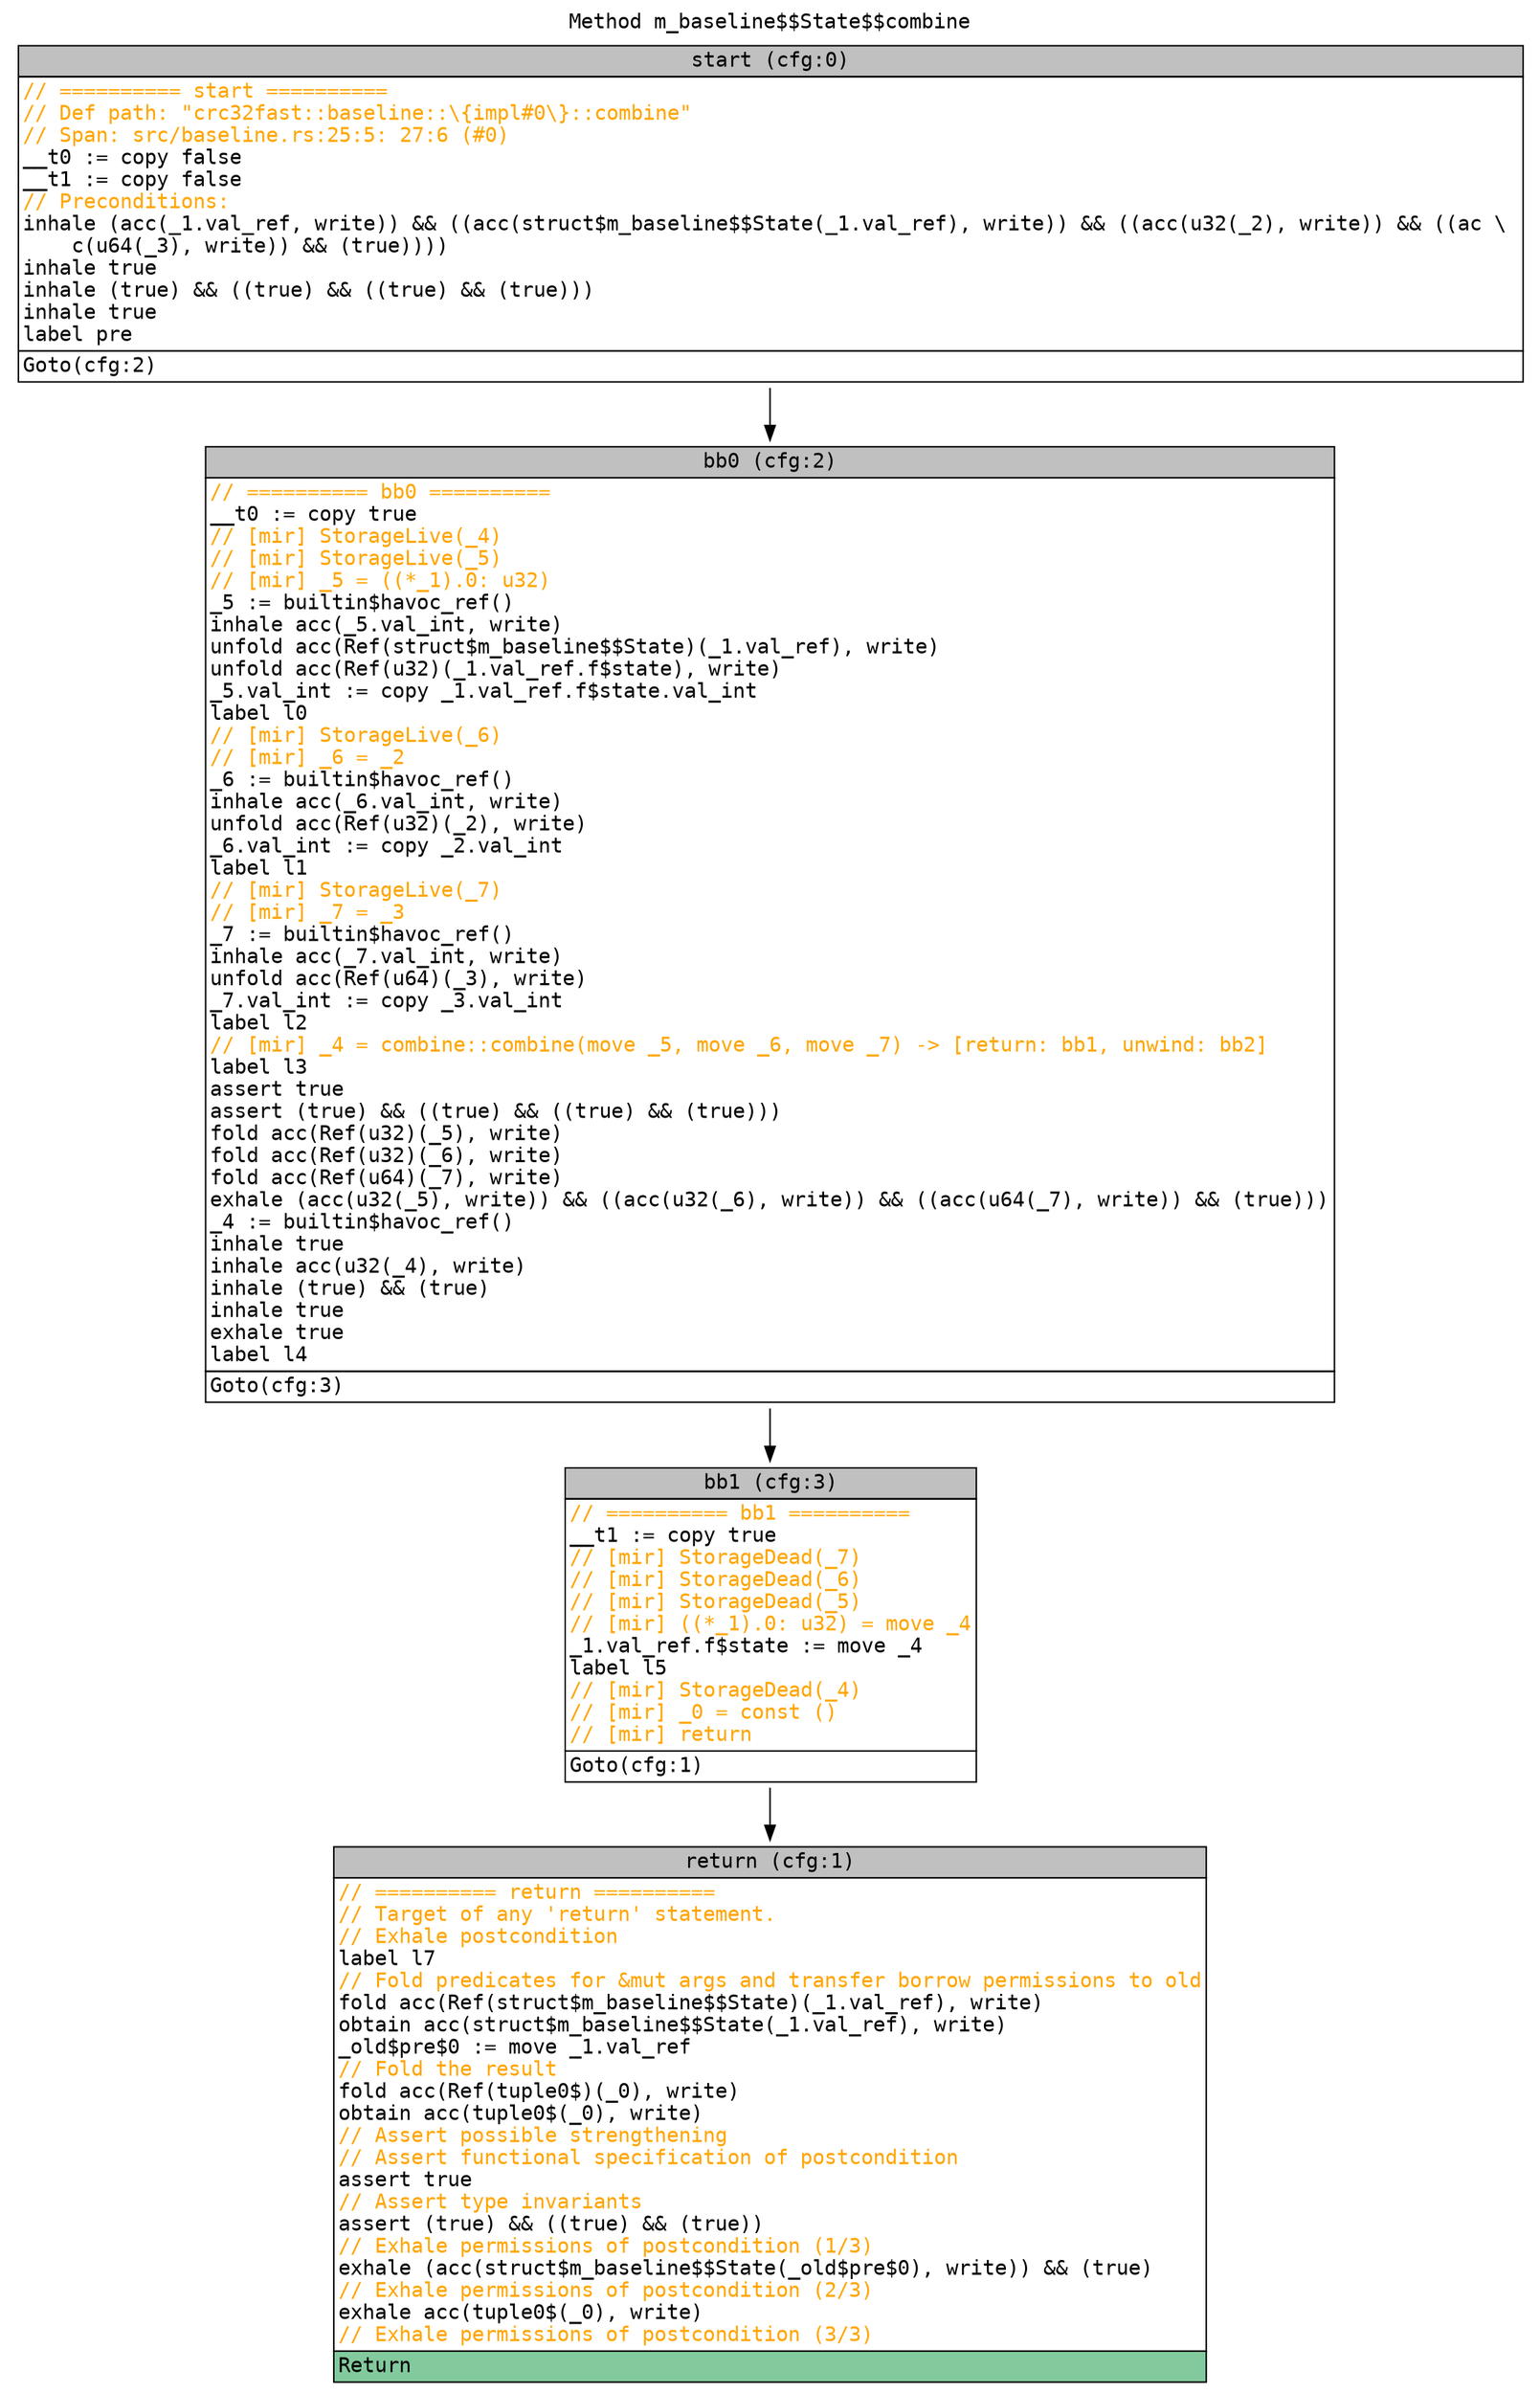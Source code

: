 digraph CFG {
graph [fontname=monospace];
node [fontname=monospace];
edge [fontname=monospace];
labelloc="t";
label="Method m_baseline$$State$$combine";
"block_start" [shape=none,label=<<table border="0" cellborder="1" cellspacing="0"><tr><td bgcolor="gray" align="center">start (cfg:0)</td></tr><tr><td align="left" balign="left"><font color="orange">// ========== start ==========</font><br/><font color="orange">// Def path: "crc32fast::baseline::\{impl#0\}::combine"</font><br/><font color="orange">// Span: src/baseline.rs:25:5: 27:6 (#0)</font><br/>__t0 := copy false<br/>__t1 := copy false<br/><font color="orange">// Preconditions:</font><br/>inhale (acc(_1.val_ref, write)) &amp;&amp; ((acc(struct$m_baseline$$State(_1.val_ref), write)) &amp;&amp; ((acc(u32(_2), write)) &amp;&amp; ((ac \ <br/>    c(u64(_3), write)) &amp;&amp; (true))))<br/>inhale true<br/>inhale (true) &amp;&amp; ((true) &amp;&amp; ((true) &amp;&amp; (true)))<br/>inhale true<br/>label pre</td></tr><tr><td align="left">Goto(cfg:2)<br/></td></tr></table>>];
"block_return" [shape=none,label=<<table border="0" cellborder="1" cellspacing="0"><tr><td bgcolor="gray" align="center">return (cfg:1)</td></tr><tr><td align="left" balign="left"><font color="orange">// ========== return ==========</font><br/><font color="orange">// Target of any 'return' statement.</font><br/><font color="orange">// Exhale postcondition</font><br/>label l7<br/><font color="orange">// Fold predicates for &amp;mut args and transfer borrow permissions to old</font><br/>fold acc(Ref(struct$m_baseline$$State)(_1.val_ref), write)<br/>obtain acc(struct$m_baseline$$State(_1.val_ref), write)<br/>_old$pre$0 := move _1.val_ref<br/><font color="orange">// Fold the result</font><br/>fold acc(Ref(tuple0$)(_0), write)<br/>obtain acc(tuple0$(_0), write)<br/><font color="orange">// Assert possible strengthening</font><br/><font color="orange">// Assert functional specification of postcondition</font><br/>assert true<br/><font color="orange">// Assert type invariants</font><br/>assert (true) &amp;&amp; ((true) &amp;&amp; (true))<br/><font color="orange">// Exhale permissions of postcondition (1/3)</font><br/>exhale (acc(struct$m_baseline$$State(_old$pre$0), write)) &amp;&amp; (true)<br/><font color="orange">// Exhale permissions of postcondition (2/3)</font><br/>exhale acc(tuple0$(_0), write)<br/><font color="orange">// Exhale permissions of postcondition (3/3)</font></td></tr><tr><td align="left" bgcolor="#82CA9D">Return<br/></td></tr></table>>];
"block_bb0" [shape=none,label=<<table border="0" cellborder="1" cellspacing="0"><tr><td bgcolor="gray" align="center">bb0 (cfg:2)</td></tr><tr><td align="left" balign="left"><font color="orange">// ========== bb0 ==========</font><br/>__t0 := copy true<br/><font color="orange">// [mir] StorageLive(_4)</font><br/><font color="orange">// [mir] StorageLive(_5)</font><br/><font color="orange">// [mir] _5 = ((*_1).0: u32)</font><br/>_5 := builtin$havoc_ref()<br/>inhale acc(_5.val_int, write)<br/>unfold acc(Ref(struct$m_baseline$$State)(_1.val_ref), write)<br/>unfold acc(Ref(u32)(_1.val_ref.f$state), write)<br/>_5.val_int := copy _1.val_ref.f$state.val_int<br/>label l0<br/><font color="orange">// [mir] StorageLive(_6)</font><br/><font color="orange">// [mir] _6 = _2</font><br/>_6 := builtin$havoc_ref()<br/>inhale acc(_6.val_int, write)<br/>unfold acc(Ref(u32)(_2), write)<br/>_6.val_int := copy _2.val_int<br/>label l1<br/><font color="orange">// [mir] StorageLive(_7)</font><br/><font color="orange">// [mir] _7 = _3</font><br/>_7 := builtin$havoc_ref()<br/>inhale acc(_7.val_int, write)<br/>unfold acc(Ref(u64)(_3), write)<br/>_7.val_int := copy _3.val_int<br/>label l2<br/><font color="orange">// [mir] _4 = combine::combine(move _5, move _6, move _7) -&gt; [return: bb1, unwind: bb2]</font><br/>label l3<br/>assert true<br/>assert (true) &amp;&amp; ((true) &amp;&amp; ((true) &amp;&amp; (true)))<br/>fold acc(Ref(u32)(_5), write)<br/>fold acc(Ref(u32)(_6), write)<br/>fold acc(Ref(u64)(_7), write)<br/>exhale (acc(u32(_5), write)) &amp;&amp; ((acc(u32(_6), write)) &amp;&amp; ((acc(u64(_7), write)) &amp;&amp; (true)))<br/>_4 := builtin$havoc_ref()<br/>inhale true<br/>inhale acc(u32(_4), write)<br/>inhale (true) &amp;&amp; (true)<br/>inhale true<br/>exhale true<br/>label l4</td></tr><tr><td align="left">Goto(cfg:3)<br/></td></tr></table>>];
"block_bb1" [shape=none,label=<<table border="0" cellborder="1" cellspacing="0"><tr><td bgcolor="gray" align="center">bb1 (cfg:3)</td></tr><tr><td align="left" balign="left"><font color="orange">// ========== bb1 ==========</font><br/>__t1 := copy true<br/><font color="orange">// [mir] StorageDead(_7)</font><br/><font color="orange">// [mir] StorageDead(_6)</font><br/><font color="orange">// [mir] StorageDead(_5)</font><br/><font color="orange">// [mir] ((*_1).0: u32) = move _4</font><br/>_1.val_ref.f$state := move _4<br/>label l5<br/><font color="orange">// [mir] StorageDead(_4)</font><br/><font color="orange">// [mir] _0 = const ()</font><br/><font color="orange">// [mir] return</font></td></tr><tr><td align="left">Goto(cfg:1)<br/></td></tr></table>>];
"block_start" -> "block_bb0";
"block_bb0" -> "block_bb1";
"block_bb1" -> "block_return";
}
